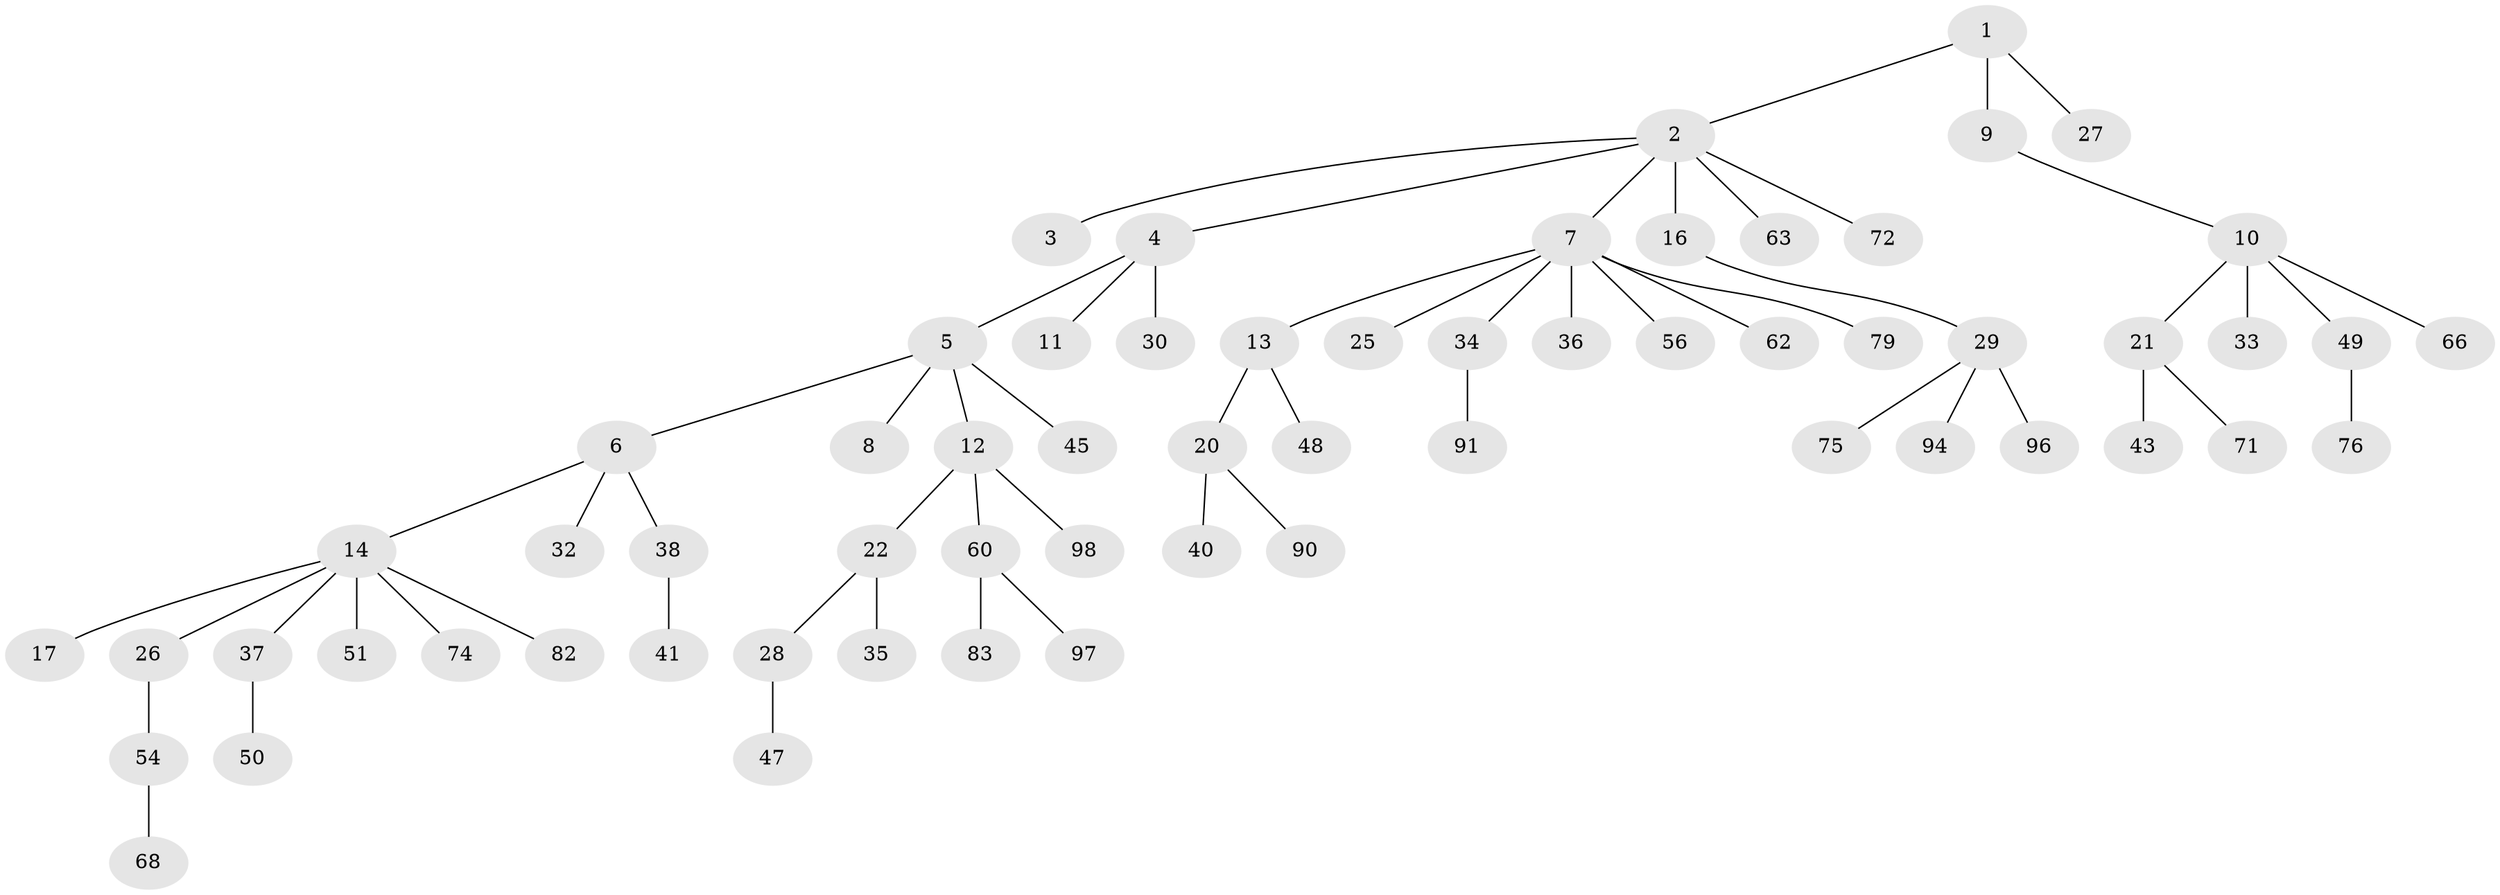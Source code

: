 // original degree distribution, {3: 0.08163265306122448, 7: 0.01020408163265306, 2: 0.23469387755102042, 5: 0.05102040816326531, 6: 0.02040816326530612, 4: 0.07142857142857142, 1: 0.5306122448979592}
// Generated by graph-tools (version 1.1) at 2025/42/03/06/25 10:42:03]
// undirected, 62 vertices, 61 edges
graph export_dot {
graph [start="1"]
  node [color=gray90,style=filled];
  1 [super="+15"];
  2 [super="+23"];
  3 [super="+80"];
  4 [super="+42"];
  5 [super="+46"];
  6 [super="+31"];
  7 [super="+19"];
  8 [super="+58"];
  9 [super="+89"];
  10 [super="+18"];
  11 [super="+59"];
  12 [super="+55"];
  13 [super="+77"];
  14 [super="+24"];
  16 [super="+88"];
  17;
  20 [super="+69"];
  21 [super="+87"];
  22;
  25;
  26;
  27;
  28 [super="+44"];
  29 [super="+61"];
  30 [super="+78"];
  32 [super="+39"];
  33;
  34 [super="+53"];
  35 [super="+67"];
  36;
  37 [super="+65"];
  38;
  40 [super="+64"];
  41;
  43;
  45;
  47;
  48 [super="+73"];
  49 [super="+81"];
  50 [super="+52"];
  51 [super="+70"];
  54 [super="+57"];
  56;
  60 [super="+95"];
  62 [super="+84"];
  63;
  66;
  68;
  71;
  72;
  74;
  75;
  76 [super="+85"];
  79 [super="+86"];
  82 [super="+92"];
  83 [super="+93"];
  90;
  91;
  94;
  96;
  97;
  98;
  1 -- 2;
  1 -- 9;
  1 -- 27;
  2 -- 3;
  2 -- 4;
  2 -- 7;
  2 -- 16;
  2 -- 63;
  2 -- 72;
  4 -- 5;
  4 -- 11;
  4 -- 30;
  5 -- 6;
  5 -- 8;
  5 -- 12;
  5 -- 45;
  6 -- 14;
  6 -- 32;
  6 -- 38;
  7 -- 13;
  7 -- 25;
  7 -- 56;
  7 -- 34;
  7 -- 36;
  7 -- 62;
  7 -- 79;
  9 -- 10;
  10 -- 21;
  10 -- 33;
  10 -- 49;
  10 -- 66;
  12 -- 22;
  12 -- 98;
  12 -- 60;
  13 -- 20;
  13 -- 48;
  14 -- 17;
  14 -- 37;
  14 -- 74;
  14 -- 26;
  14 -- 51;
  14 -- 82;
  16 -- 29;
  20 -- 40;
  20 -- 90;
  21 -- 43;
  21 -- 71;
  22 -- 28;
  22 -- 35;
  26 -- 54;
  28 -- 47;
  29 -- 75;
  29 -- 94;
  29 -- 96;
  34 -- 91;
  37 -- 50;
  38 -- 41;
  49 -- 76;
  54 -- 68;
  60 -- 83;
  60 -- 97;
}
